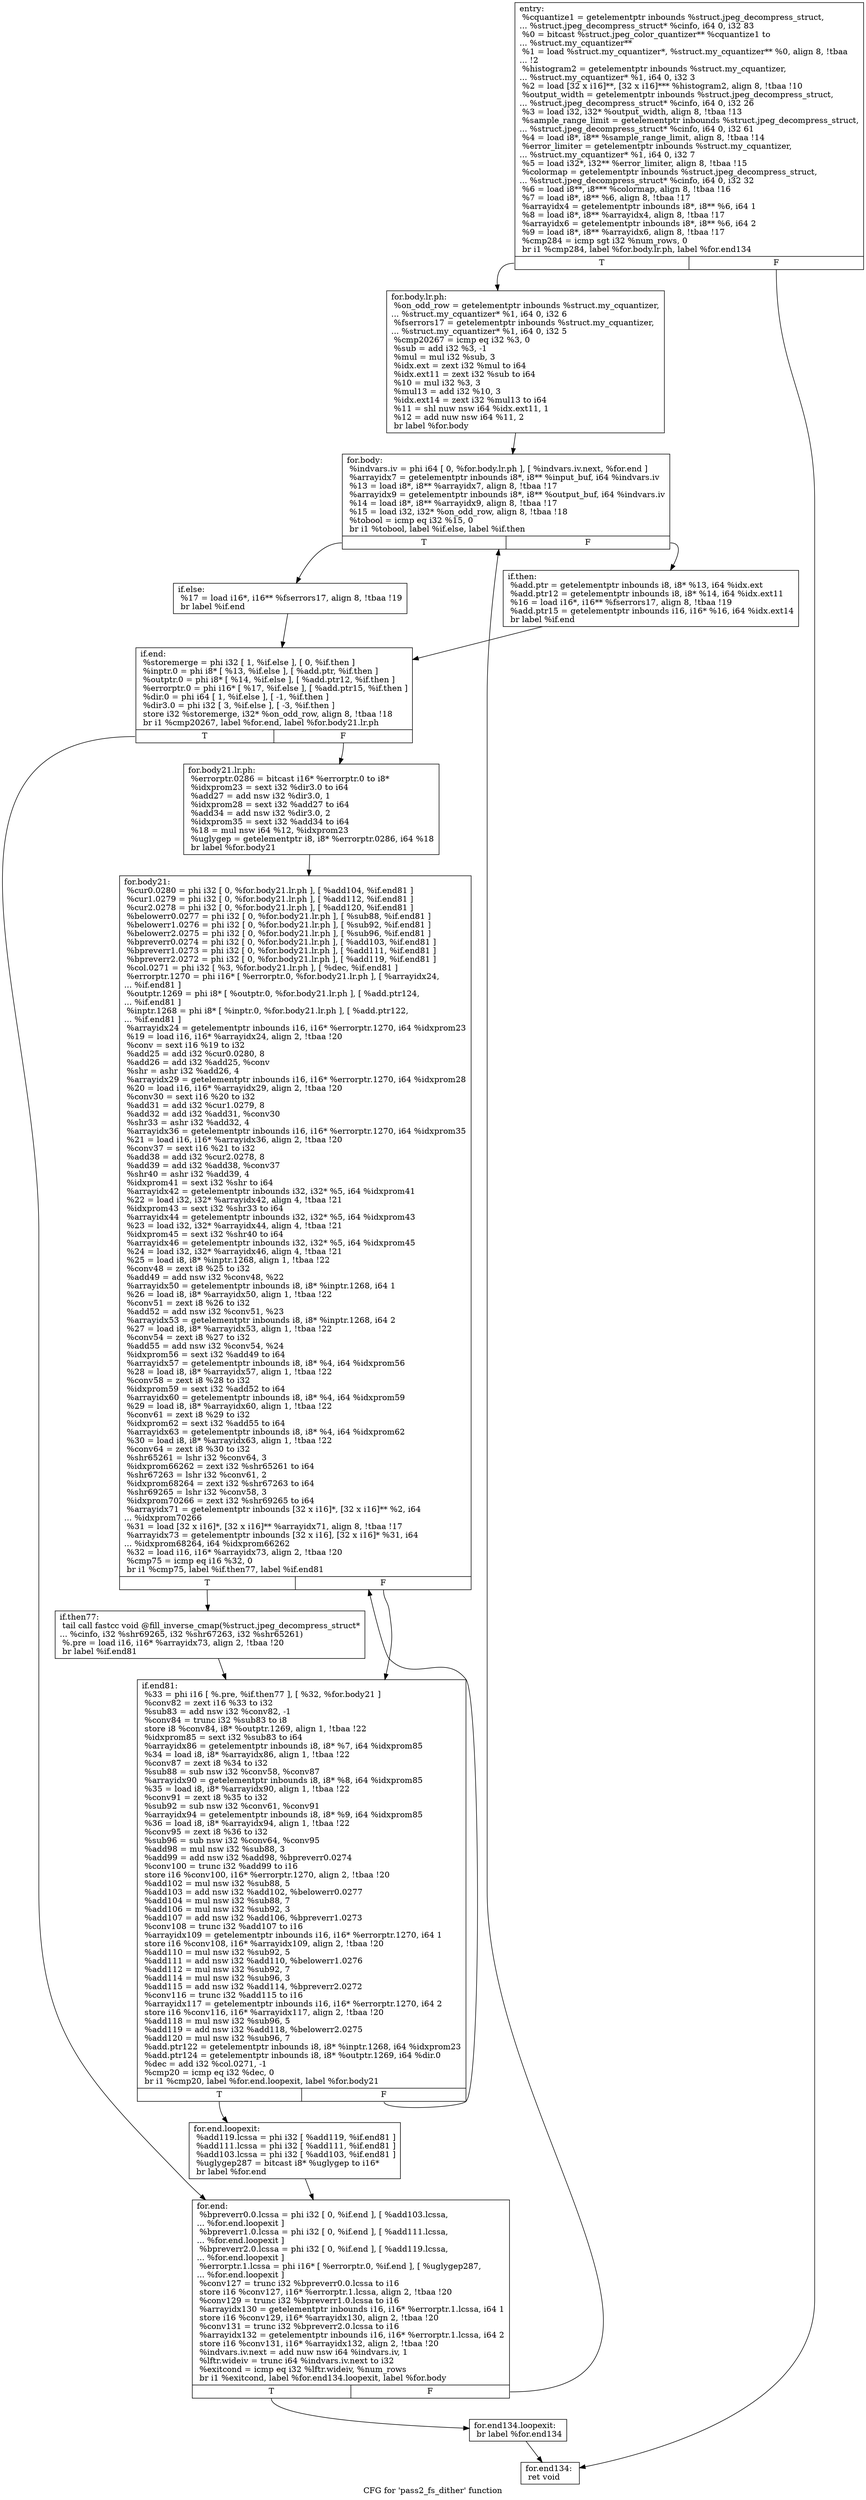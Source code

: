 digraph "CFG for 'pass2_fs_dither' function" {
	label="CFG for 'pass2_fs_dither' function";

	Node0x62947a0 [shape=record,label="{entry:\l  %cquantize1 = getelementptr inbounds %struct.jpeg_decompress_struct,\l... %struct.jpeg_decompress_struct* %cinfo, i64 0, i32 83\l  %0 = bitcast %struct.jpeg_color_quantizer** %cquantize1 to\l... %struct.my_cquantizer**\l  %1 = load %struct.my_cquantizer*, %struct.my_cquantizer** %0, align 8, !tbaa\l... !2\l  %histogram2 = getelementptr inbounds %struct.my_cquantizer,\l... %struct.my_cquantizer* %1, i64 0, i32 3\l  %2 = load [32 x i16]**, [32 x i16]*** %histogram2, align 8, !tbaa !10\l  %output_width = getelementptr inbounds %struct.jpeg_decompress_struct,\l... %struct.jpeg_decompress_struct* %cinfo, i64 0, i32 26\l  %3 = load i32, i32* %output_width, align 8, !tbaa !13\l  %sample_range_limit = getelementptr inbounds %struct.jpeg_decompress_struct,\l... %struct.jpeg_decompress_struct* %cinfo, i64 0, i32 61\l  %4 = load i8*, i8** %sample_range_limit, align 8, !tbaa !14\l  %error_limiter = getelementptr inbounds %struct.my_cquantizer,\l... %struct.my_cquantizer* %1, i64 0, i32 7\l  %5 = load i32*, i32** %error_limiter, align 8, !tbaa !15\l  %colormap = getelementptr inbounds %struct.jpeg_decompress_struct,\l... %struct.jpeg_decompress_struct* %cinfo, i64 0, i32 32\l  %6 = load i8**, i8*** %colormap, align 8, !tbaa !16\l  %7 = load i8*, i8** %6, align 8, !tbaa !17\l  %arrayidx4 = getelementptr inbounds i8*, i8** %6, i64 1\l  %8 = load i8*, i8** %arrayidx4, align 8, !tbaa !17\l  %arrayidx6 = getelementptr inbounds i8*, i8** %6, i64 2\l  %9 = load i8*, i8** %arrayidx6, align 8, !tbaa !17\l  %cmp284 = icmp sgt i32 %num_rows, 0\l  br i1 %cmp284, label %for.body.lr.ph, label %for.end134\l|{<s0>T|<s1>F}}"];
	Node0x62947a0:s0 -> Node0x629cd00;
	Node0x62947a0:s1 -> Node0x629d480;
	Node0x629cd00 [shape=record,label="{for.body.lr.ph:                                   \l  %on_odd_row = getelementptr inbounds %struct.my_cquantizer,\l... %struct.my_cquantizer* %1, i64 0, i32 6\l  %fserrors17 = getelementptr inbounds %struct.my_cquantizer,\l... %struct.my_cquantizer* %1, i64 0, i32 5\l  %cmp20267 = icmp eq i32 %3, 0\l  %sub = add i32 %3, -1\l  %mul = mul i32 %sub, 3\l  %idx.ext = zext i32 %mul to i64\l  %idx.ext11 = zext i32 %sub to i64\l  %10 = mul i32 %3, 3\l  %mul13 = add i32 %10, 3\l  %idx.ext14 = zext i32 %mul13 to i64\l  %11 = shl nuw nsw i64 %idx.ext11, 1\l  %12 = add nuw nsw i64 %11, 2\l  br label %for.body\l}"];
	Node0x629cd00 -> Node0x629d350;
	Node0x629d350 [shape=record,label="{for.body:                                         \l  %indvars.iv = phi i64 [ 0, %for.body.lr.ph ], [ %indvars.iv.next, %for.end ]\l  %arrayidx7 = getelementptr inbounds i8*, i8** %input_buf, i64 %indvars.iv\l  %13 = load i8*, i8** %arrayidx7, align 8, !tbaa !17\l  %arrayidx9 = getelementptr inbounds i8*, i8** %output_buf, i64 %indvars.iv\l  %14 = load i8*, i8** %arrayidx9, align 8, !tbaa !17\l  %15 = load i32, i32* %on_odd_row, align 8, !tbaa !18\l  %tobool = icmp eq i32 %15, 0\l  br i1 %tobool, label %if.else, label %if.then\l|{<s0>T|<s1>F}}"];
	Node0x629d350:s0 -> Node0x629ea00;
	Node0x629d350:s1 -> Node0x629ead0;
	Node0x629ead0 [shape=record,label="{if.then:                                          \l  %add.ptr = getelementptr inbounds i8, i8* %13, i64 %idx.ext\l  %add.ptr12 = getelementptr inbounds i8, i8* %14, i64 %idx.ext11\l  %16 = load i16*, i16** %fserrors17, align 8, !tbaa !19\l  %add.ptr15 = getelementptr inbounds i16, i16* %16, i64 %idx.ext14\l  br label %if.end\l}"];
	Node0x629ead0 -> Node0x629eee0;
	Node0x629ea00 [shape=record,label="{if.else:                                          \l  %17 = load i16*, i16** %fserrors17, align 8, !tbaa !19\l  br label %if.end\l}"];
	Node0x629ea00 -> Node0x629eee0;
	Node0x629eee0 [shape=record,label="{if.end:                                           \l  %storemerge = phi i32 [ 1, %if.else ], [ 0, %if.then ]\l  %inptr.0 = phi i8* [ %13, %if.else ], [ %add.ptr, %if.then ]\l  %outptr.0 = phi i8* [ %14, %if.else ], [ %add.ptr12, %if.then ]\l  %errorptr.0 = phi i16* [ %17, %if.else ], [ %add.ptr15, %if.then ]\l  %dir.0 = phi i64 [ 1, %if.else ], [ -1, %if.then ]\l  %dir3.0 = phi i32 [ 3, %if.else ], [ -3, %if.then ]\l  store i32 %storemerge, i32* %on_odd_row, align 8, !tbaa !18\l  br i1 %cmp20267, label %for.end, label %for.body21.lr.ph\l|{<s0>T|<s1>F}}"];
	Node0x629eee0:s0 -> Node0x629df40;
	Node0x629eee0:s1 -> Node0x629f5d0;
	Node0x629f5d0 [shape=record,label="{for.body21.lr.ph:                                 \l  %errorptr.0286 = bitcast i16* %errorptr.0 to i8*\l  %idxprom23 = sext i32 %dir3.0 to i64\l  %add27 = add nsw i32 %dir3.0, 1\l  %idxprom28 = sext i32 %add27 to i64\l  %add34 = add nsw i32 %dir3.0, 2\l  %idxprom35 = sext i32 %add34 to i64\l  %18 = mul nsw i64 %12, %idxprom23\l  %uglygep = getelementptr i8, i8* %errorptr.0286, i64 %18\l  br label %for.body21\l}"];
	Node0x629f5d0 -> Node0x629dcf0;
	Node0x629dcf0 [shape=record,label="{for.body21:                                       \l  %cur0.0280 = phi i32 [ 0, %for.body21.lr.ph ], [ %add104, %if.end81 ]\l  %cur1.0279 = phi i32 [ 0, %for.body21.lr.ph ], [ %add112, %if.end81 ]\l  %cur2.0278 = phi i32 [ 0, %for.body21.lr.ph ], [ %add120, %if.end81 ]\l  %belowerr0.0277 = phi i32 [ 0, %for.body21.lr.ph ], [ %sub88, %if.end81 ]\l  %belowerr1.0276 = phi i32 [ 0, %for.body21.lr.ph ], [ %sub92, %if.end81 ]\l  %belowerr2.0275 = phi i32 [ 0, %for.body21.lr.ph ], [ %sub96, %if.end81 ]\l  %bpreverr0.0274 = phi i32 [ 0, %for.body21.lr.ph ], [ %add103, %if.end81 ]\l  %bpreverr1.0273 = phi i32 [ 0, %for.body21.lr.ph ], [ %add111, %if.end81 ]\l  %bpreverr2.0272 = phi i32 [ 0, %for.body21.lr.ph ], [ %add119, %if.end81 ]\l  %col.0271 = phi i32 [ %3, %for.body21.lr.ph ], [ %dec, %if.end81 ]\l  %errorptr.1270 = phi i16* [ %errorptr.0, %for.body21.lr.ph ], [ %arrayidx24,\l... %if.end81 ]\l  %outptr.1269 = phi i8* [ %outptr.0, %for.body21.lr.ph ], [ %add.ptr124,\l... %if.end81 ]\l  %inptr.1268 = phi i8* [ %inptr.0, %for.body21.lr.ph ], [ %add.ptr122,\l... %if.end81 ]\l  %arrayidx24 = getelementptr inbounds i16, i16* %errorptr.1270, i64 %idxprom23\l  %19 = load i16, i16* %arrayidx24, align 2, !tbaa !20\l  %conv = sext i16 %19 to i32\l  %add25 = add i32 %cur0.0280, 8\l  %add26 = add i32 %add25, %conv\l  %shr = ashr i32 %add26, 4\l  %arrayidx29 = getelementptr inbounds i16, i16* %errorptr.1270, i64 %idxprom28\l  %20 = load i16, i16* %arrayidx29, align 2, !tbaa !20\l  %conv30 = sext i16 %20 to i32\l  %add31 = add i32 %cur1.0279, 8\l  %add32 = add i32 %add31, %conv30\l  %shr33 = ashr i32 %add32, 4\l  %arrayidx36 = getelementptr inbounds i16, i16* %errorptr.1270, i64 %idxprom35\l  %21 = load i16, i16* %arrayidx36, align 2, !tbaa !20\l  %conv37 = sext i16 %21 to i32\l  %add38 = add i32 %cur2.0278, 8\l  %add39 = add i32 %add38, %conv37\l  %shr40 = ashr i32 %add39, 4\l  %idxprom41 = sext i32 %shr to i64\l  %arrayidx42 = getelementptr inbounds i32, i32* %5, i64 %idxprom41\l  %22 = load i32, i32* %arrayidx42, align 4, !tbaa !21\l  %idxprom43 = sext i32 %shr33 to i64\l  %arrayidx44 = getelementptr inbounds i32, i32* %5, i64 %idxprom43\l  %23 = load i32, i32* %arrayidx44, align 4, !tbaa !21\l  %idxprom45 = sext i32 %shr40 to i64\l  %arrayidx46 = getelementptr inbounds i32, i32* %5, i64 %idxprom45\l  %24 = load i32, i32* %arrayidx46, align 4, !tbaa !21\l  %25 = load i8, i8* %inptr.1268, align 1, !tbaa !22\l  %conv48 = zext i8 %25 to i32\l  %add49 = add nsw i32 %conv48, %22\l  %arrayidx50 = getelementptr inbounds i8, i8* %inptr.1268, i64 1\l  %26 = load i8, i8* %arrayidx50, align 1, !tbaa !22\l  %conv51 = zext i8 %26 to i32\l  %add52 = add nsw i32 %conv51, %23\l  %arrayidx53 = getelementptr inbounds i8, i8* %inptr.1268, i64 2\l  %27 = load i8, i8* %arrayidx53, align 1, !tbaa !22\l  %conv54 = zext i8 %27 to i32\l  %add55 = add nsw i32 %conv54, %24\l  %idxprom56 = sext i32 %add49 to i64\l  %arrayidx57 = getelementptr inbounds i8, i8* %4, i64 %idxprom56\l  %28 = load i8, i8* %arrayidx57, align 1, !tbaa !22\l  %conv58 = zext i8 %28 to i32\l  %idxprom59 = sext i32 %add52 to i64\l  %arrayidx60 = getelementptr inbounds i8, i8* %4, i64 %idxprom59\l  %29 = load i8, i8* %arrayidx60, align 1, !tbaa !22\l  %conv61 = zext i8 %29 to i32\l  %idxprom62 = sext i32 %add55 to i64\l  %arrayidx63 = getelementptr inbounds i8, i8* %4, i64 %idxprom62\l  %30 = load i8, i8* %arrayidx63, align 1, !tbaa !22\l  %conv64 = zext i8 %30 to i32\l  %shr65261 = lshr i32 %conv64, 3\l  %idxprom66262 = zext i32 %shr65261 to i64\l  %shr67263 = lshr i32 %conv61, 2\l  %idxprom68264 = zext i32 %shr67263 to i64\l  %shr69265 = lshr i32 %conv58, 3\l  %idxprom70266 = zext i32 %shr69265 to i64\l  %arrayidx71 = getelementptr inbounds [32 x i16]*, [32 x i16]** %2, i64\l... %idxprom70266\l  %31 = load [32 x i16]*, [32 x i16]** %arrayidx71, align 8, !tbaa !17\l  %arrayidx73 = getelementptr inbounds [32 x i16], [32 x i16]* %31, i64\l... %idxprom68264, i64 %idxprom66262\l  %32 = load i16, i16* %arrayidx73, align 2, !tbaa !20\l  %cmp75 = icmp eq i16 %32, 0\l  br i1 %cmp75, label %if.then77, label %if.end81\l|{<s0>T|<s1>F}}"];
	Node0x629dcf0:s0 -> Node0x629ee40;
	Node0x629dcf0:s1 -> Node0x62a0030;
	Node0x629ee40 [shape=record,label="{if.then77:                                        \l  tail call fastcc void @fill_inverse_cmap(%struct.jpeg_decompress_struct*\l... %cinfo, i32 %shr69265, i32 %shr67263, i32 %shr65261)\l  %.pre = load i16, i16* %arrayidx73, align 2, !tbaa !20\l  br label %if.end81\l}"];
	Node0x629ee40 -> Node0x62a0030;
	Node0x62a0030 [shape=record,label="{if.end81:                                         \l  %33 = phi i16 [ %.pre, %if.then77 ], [ %32, %for.body21 ]\l  %conv82 = zext i16 %33 to i32\l  %sub83 = add nsw i32 %conv82, -1\l  %conv84 = trunc i32 %sub83 to i8\l  store i8 %conv84, i8* %outptr.1269, align 1, !tbaa !22\l  %idxprom85 = sext i32 %sub83 to i64\l  %arrayidx86 = getelementptr inbounds i8, i8* %7, i64 %idxprom85\l  %34 = load i8, i8* %arrayidx86, align 1, !tbaa !22\l  %conv87 = zext i8 %34 to i32\l  %sub88 = sub nsw i32 %conv58, %conv87\l  %arrayidx90 = getelementptr inbounds i8, i8* %8, i64 %idxprom85\l  %35 = load i8, i8* %arrayidx90, align 1, !tbaa !22\l  %conv91 = zext i8 %35 to i32\l  %sub92 = sub nsw i32 %conv61, %conv91\l  %arrayidx94 = getelementptr inbounds i8, i8* %9, i64 %idxprom85\l  %36 = load i8, i8* %arrayidx94, align 1, !tbaa !22\l  %conv95 = zext i8 %36 to i32\l  %sub96 = sub nsw i32 %conv64, %conv95\l  %add98 = mul nsw i32 %sub88, 3\l  %add99 = add nsw i32 %add98, %bpreverr0.0274\l  %conv100 = trunc i32 %add99 to i16\l  store i16 %conv100, i16* %errorptr.1270, align 2, !tbaa !20\l  %add102 = mul nsw i32 %sub88, 5\l  %add103 = add nsw i32 %add102, %belowerr0.0277\l  %add104 = mul nsw i32 %sub88, 7\l  %add106 = mul nsw i32 %sub92, 3\l  %add107 = add nsw i32 %add106, %bpreverr1.0273\l  %conv108 = trunc i32 %add107 to i16\l  %arrayidx109 = getelementptr inbounds i16, i16* %errorptr.1270, i64 1\l  store i16 %conv108, i16* %arrayidx109, align 2, !tbaa !20\l  %add110 = mul nsw i32 %sub92, 5\l  %add111 = add nsw i32 %add110, %belowerr1.0276\l  %add112 = mul nsw i32 %sub92, 7\l  %add114 = mul nsw i32 %sub96, 3\l  %add115 = add nsw i32 %add114, %bpreverr2.0272\l  %conv116 = trunc i32 %add115 to i16\l  %arrayidx117 = getelementptr inbounds i16, i16* %errorptr.1270, i64 2\l  store i16 %conv116, i16* %arrayidx117, align 2, !tbaa !20\l  %add118 = mul nsw i32 %sub96, 5\l  %add119 = add nsw i32 %add118, %belowerr2.0275\l  %add120 = mul nsw i32 %sub96, 7\l  %add.ptr122 = getelementptr inbounds i8, i8* %inptr.1268, i64 %idxprom23\l  %add.ptr124 = getelementptr inbounds i8, i8* %outptr.1269, i64 %dir.0\l  %dec = add i32 %col.0271, -1\l  %cmp20 = icmp eq i32 %dec, 0\l  br i1 %cmp20, label %for.end.loopexit, label %for.body21\l|{<s0>T|<s1>F}}"];
	Node0x62a0030:s0 -> Node0x627b8f0;
	Node0x62a0030:s1 -> Node0x629dcf0;
	Node0x627b8f0 [shape=record,label="{for.end.loopexit:                                 \l  %add119.lcssa = phi i32 [ %add119, %if.end81 ]\l  %add111.lcssa = phi i32 [ %add111, %if.end81 ]\l  %add103.lcssa = phi i32 [ %add103, %if.end81 ]\l  %uglygep287 = bitcast i8* %uglygep to i16*\l  br label %for.end\l}"];
	Node0x627b8f0 -> Node0x629df40;
	Node0x629df40 [shape=record,label="{for.end:                                          \l  %bpreverr0.0.lcssa = phi i32 [ 0, %if.end ], [ %add103.lcssa,\l... %for.end.loopexit ]\l  %bpreverr1.0.lcssa = phi i32 [ 0, %if.end ], [ %add111.lcssa,\l... %for.end.loopexit ]\l  %bpreverr2.0.lcssa = phi i32 [ 0, %if.end ], [ %add119.lcssa,\l... %for.end.loopexit ]\l  %errorptr.1.lcssa = phi i16* [ %errorptr.0, %if.end ], [ %uglygep287,\l... %for.end.loopexit ]\l  %conv127 = trunc i32 %bpreverr0.0.lcssa to i16\l  store i16 %conv127, i16* %errorptr.1.lcssa, align 2, !tbaa !20\l  %conv129 = trunc i32 %bpreverr1.0.lcssa to i16\l  %arrayidx130 = getelementptr inbounds i16, i16* %errorptr.1.lcssa, i64 1\l  store i16 %conv129, i16* %arrayidx130, align 2, !tbaa !20\l  %conv131 = trunc i32 %bpreverr2.0.lcssa to i16\l  %arrayidx132 = getelementptr inbounds i16, i16* %errorptr.1.lcssa, i64 2\l  store i16 %conv131, i16* %arrayidx132, align 2, !tbaa !20\l  %indvars.iv.next = add nuw nsw i64 %indvars.iv, 1\l  %lftr.wideiv = trunc i64 %indvars.iv.next to i32\l  %exitcond = icmp eq i32 %lftr.wideiv, %num_rows\l  br i1 %exitcond, label %for.end134.loopexit, label %for.body\l|{<s0>T|<s1>F}}"];
	Node0x629df40:s0 -> Node0x627c3c0;
	Node0x629df40:s1 -> Node0x629d350;
	Node0x627c3c0 [shape=record,label="{for.end134.loopexit:                              \l  br label %for.end134\l}"];
	Node0x627c3c0 -> Node0x629d480;
	Node0x629d480 [shape=record,label="{for.end134:                                       \l  ret void\l}"];
}
